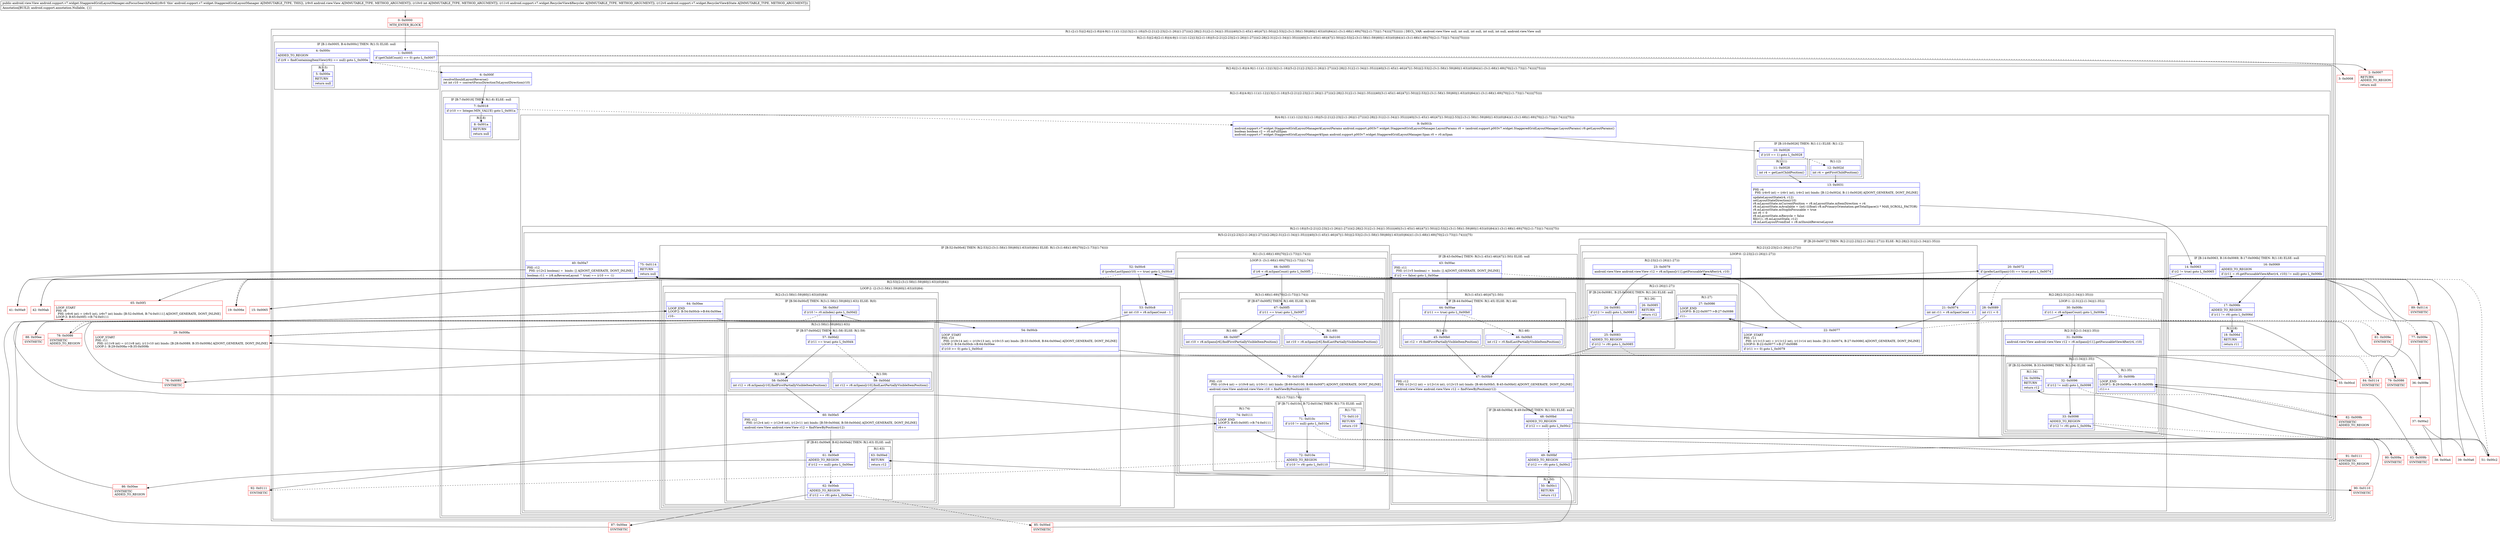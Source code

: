 digraph "CFG forandroid.support.v7.widget.StaggeredGridLayoutManager.onFocusSearchFailed(Landroid\/view\/View;ILandroid\/support\/v7\/widget\/RecyclerView$Recycler;Landroid\/support\/v7\/widget\/RecyclerView$State;)Landroid\/view\/View;" {
subgraph cluster_Region_1265868541 {
label = "R(1:(2:(1:5)|(2:6|(2:(1:8)|(4:9|(1:11)(1:12)|13|(2:(1:18)|(5:(2:21|(2:23|(2:(1:26)|(1:27))))(2:28|(2:31|(2:(1:34)|(1:35))))|40|(3:(1:45)(1:46)|47|(1:50))|(2:53|(2:(3:(1:58)(1:59)|60|(1:63))(0)|64))(1:(3:(1:68)(1:69)|70|(2:(1:73)|(1:74))))|75))))))) | DECL_VAR: android.view.View null, int null, int null, int null, int null, android.view.View null\l";
node [shape=record,color=blue];
subgraph cluster_Region_1129078303 {
label = "R(2:(1:5)|(2:6|(2:(1:8)|(4:9|(1:11)(1:12)|13|(2:(1:18)|(5:(2:21|(2:23|(2:(1:26)|(1:27))))(2:28|(2:31|(2:(1:34)|(1:35))))|40|(3:(1:45)(1:46)|47|(1:50))|(2:53|(2:(3:(1:58)(1:59)|60|(1:63))(0)|64))(1:(3:(1:68)(1:69)|70|(2:(1:73)|(1:74))))|75))))))";
node [shape=record,color=blue];
subgraph cluster_IfRegion_514833842 {
label = "IF [B:1:0x0005, B:4:0x000c] THEN: R(1:5) ELSE: null";
node [shape=record,color=blue];
Node_1 [shape=record,label="{1\:\ 0x0005|if (getChildCount() == 0) goto L_0x0007\l}"];
Node_4 [shape=record,label="{4\:\ 0x000c|ADDED_TO_REGION\l|if ((r9 = findContainingItemView(r9)) == null) goto L_0x000e\l}"];
subgraph cluster_Region_423172117 {
label = "R(1:5)";
node [shape=record,color=blue];
Node_5 [shape=record,label="{5\:\ 0x000e|RETURN\l|return null\l}"];
}
}
subgraph cluster_Region_1539251013 {
label = "R(2:6|(2:(1:8)|(4:9|(1:11)(1:12)|13|(2:(1:18)|(5:(2:21|(2:23|(2:(1:26)|(1:27))))(2:28|(2:31|(2:(1:34)|(1:35))))|40|(3:(1:45)(1:46)|47|(1:50))|(2:53|(2:(3:(1:58)(1:59)|60|(1:63))(0)|64))(1:(3:(1:68)(1:69)|70|(2:(1:73)|(1:74))))|75)))))";
node [shape=record,color=blue];
Node_6 [shape=record,label="{6\:\ 0x000f|resolveShouldLayoutReverse()\lint int r10 = convertFocusDirectionToLayoutDirection(r10)\l}"];
subgraph cluster_Region_1324022201 {
label = "R(2:(1:8)|(4:9|(1:11)(1:12)|13|(2:(1:18)|(5:(2:21|(2:23|(2:(1:26)|(1:27))))(2:28|(2:31|(2:(1:34)|(1:35))))|40|(3:(1:45)(1:46)|47|(1:50))|(2:53|(2:(3:(1:58)(1:59)|60|(1:63))(0)|64))(1:(3:(1:68)(1:69)|70|(2:(1:73)|(1:74))))|75))))";
node [shape=record,color=blue];
subgraph cluster_IfRegion_579113468 {
label = "IF [B:7:0x0018] THEN: R(1:8) ELSE: null";
node [shape=record,color=blue];
Node_7 [shape=record,label="{7\:\ 0x0018|if (r10 == Integer.MIN_VALUE) goto L_0x001a\l}"];
subgraph cluster_Region_1870133981 {
label = "R(1:8)";
node [shape=record,color=blue];
Node_8 [shape=record,label="{8\:\ 0x001a|RETURN\l|return null\l}"];
}
}
subgraph cluster_Region_1267627360 {
label = "R(4:9|(1:11)(1:12)|13|(2:(1:18)|(5:(2:21|(2:23|(2:(1:26)|(1:27))))(2:28|(2:31|(2:(1:34)|(1:35))))|40|(3:(1:45)(1:46)|47|(1:50))|(2:53|(2:(3:(1:58)(1:59)|60|(1:63))(0)|64))(1:(3:(1:68)(1:69)|70|(2:(1:73)|(1:74))))|75)))";
node [shape=record,color=blue];
Node_9 [shape=record,label="{9\:\ 0x001b|android.support.v7.widget.StaggeredGridLayoutManager$LayoutParams android.support.p003v7.widget.StaggeredGridLayoutManager.LayoutParams r0 = (android.support.p003v7.widget.StaggeredGridLayoutManager.LayoutParams) r9.getLayoutParams()\lboolean boolean r2 = r0.mFullSpan\landroid.support.v7.widget.StaggeredGridLayoutManager$Span android.support.p003v7.widget.StaggeredGridLayoutManager.Span r0 = r0.mSpan\l}"];
subgraph cluster_IfRegion_2092839957 {
label = "IF [B:10:0x0026] THEN: R(1:11) ELSE: R(1:12)";
node [shape=record,color=blue];
Node_10 [shape=record,label="{10\:\ 0x0026|if (r10 == 1) goto L_0x0028\l}"];
subgraph cluster_Region_112779286 {
label = "R(1:11)";
node [shape=record,color=blue];
Node_11 [shape=record,label="{11\:\ 0x0028|int r4 = getLastChildPosition()\l}"];
}
subgraph cluster_Region_995100568 {
label = "R(1:12)";
node [shape=record,color=blue];
Node_12 [shape=record,label="{12\:\ 0x002d|int r4 = getFirstChildPosition()\l}"];
}
}
Node_13 [shape=record,label="{13\:\ 0x0031|PHI: r4 \l  PHI: (r4v0 int) = (r4v1 int), (r4v2 int) binds: [B:12:0x002d, B:11:0x0028] A[DONT_GENERATE, DONT_INLINE]\l|updateLayoutState(r4, r12)\lsetLayoutStateDirection(r10)\lr8.mLayoutState.mCurrentPosition = r8.mLayoutState.mItemDirection + r4\lr8.mLayoutState.mAvailable = (int) (((float) r8.mPrimaryOrientation.getTotalSpace()) * MAX_SCROLL_FACTOR)\lr8.mLayoutState.mStopInFocusable = true\lint r6 = 0\lr8.mLayoutState.mRecycle = false\lfill(r11, r8.mLayoutState, r12)\lr8.mLastLayoutFromEnd = r8.mShouldReverseLayout\l}"];
subgraph cluster_Region_215386284 {
label = "R(2:(1:18)|(5:(2:21|(2:23|(2:(1:26)|(1:27))))(2:28|(2:31|(2:(1:34)|(1:35))))|40|(3:(1:45)(1:46)|47|(1:50))|(2:53|(2:(3:(1:58)(1:59)|60|(1:63))(0)|64))(1:(3:(1:68)(1:69)|70|(2:(1:73)|(1:74))))|75))";
node [shape=record,color=blue];
subgraph cluster_IfRegion_1749559911 {
label = "IF [B:14:0x0063, B:16:0x0069, B:17:0x006b] THEN: R(1:18) ELSE: null";
node [shape=record,color=blue];
Node_14 [shape=record,label="{14\:\ 0x0063|if (r2 != true) goto L_0x0065\l}"];
Node_16 [shape=record,label="{16\:\ 0x0069|ADDED_TO_REGION\l|if ((r11 = r0.getFocusableViewAfter(r4, r10)) != null) goto L_0x006b\l}"];
Node_17 [shape=record,label="{17\:\ 0x006b|ADDED_TO_REGION\l|if (r11 != r9) goto L_0x006d\l}"];
subgraph cluster_Region_1568587923 {
label = "R(1:18)";
node [shape=record,color=blue];
Node_18 [shape=record,label="{18\:\ 0x006d|RETURN\l|return r11\l}"];
}
}
subgraph cluster_Region_1920568513 {
label = "R(5:(2:21|(2:23|(2:(1:26)|(1:27))))(2:28|(2:31|(2:(1:34)|(1:35))))|40|(3:(1:45)(1:46)|47|(1:50))|(2:53|(2:(3:(1:58)(1:59)|60|(1:63))(0)|64))(1:(3:(1:68)(1:69)|70|(2:(1:73)|(1:74))))|75)";
node [shape=record,color=blue];
subgraph cluster_IfRegion_1850035683 {
label = "IF [B:20:0x0072] THEN: R(2:21|(2:23|(2:(1:26)|(1:27)))) ELSE: R(2:28|(2:31|(2:(1:34)|(1:35))))";
node [shape=record,color=blue];
Node_20 [shape=record,label="{20\:\ 0x0072|if (preferLastSpan(r10) == true) goto L_0x0074\l}"];
subgraph cluster_Region_1533758958 {
label = "R(2:21|(2:23|(2:(1:26)|(1:27))))";
node [shape=record,color=blue];
Node_21 [shape=record,label="{21\:\ 0x0074|int int r11 = r8.mSpanCount \- 1\l}"];
subgraph cluster_LoopRegion_1314160575 {
label = "LOOP:0: (2:23|(2:(1:26)|(1:27)))";
node [shape=record,color=blue];
Node_22 [shape=record,label="{22\:\ 0x0077|LOOP_START\lPHI: r11 \l  PHI: (r11v13 int) = (r11v12 int), (r11v14 int) binds: [B:21:0x0074, B:27:0x0086] A[DONT_GENERATE, DONT_INLINE]\lLOOP:0: B:22:0x0077\-\>B:27:0x0086\l|if (r11 \>= 0) goto L_0x0079\l}"];
subgraph cluster_Region_1675023010 {
label = "R(2:23|(2:(1:26)|(1:27)))";
node [shape=record,color=blue];
Node_23 [shape=record,label="{23\:\ 0x0079|android.view.View android.view.View r12 = r8.mSpans[r11].getFocusableViewAfter(r4, r10)\l}"];
subgraph cluster_Region_1153490356 {
label = "R(2:(1:26)|(1:27))";
node [shape=record,color=blue];
subgraph cluster_IfRegion_445836241 {
label = "IF [B:24:0x0081, B:25:0x0083] THEN: R(1:26) ELSE: null";
node [shape=record,color=blue];
Node_24 [shape=record,label="{24\:\ 0x0081|if (r12 != null) goto L_0x0083\l}"];
Node_25 [shape=record,label="{25\:\ 0x0083|ADDED_TO_REGION\l|if (r12 != r9) goto L_0x0085\l}"];
subgraph cluster_Region_462934352 {
label = "R(1:26)";
node [shape=record,color=blue];
Node_26 [shape=record,label="{26\:\ 0x0085|RETURN\l|return r12\l}"];
}
}
subgraph cluster_Region_1712566391 {
label = "R(1:27)";
node [shape=record,color=blue];
Node_27 [shape=record,label="{27\:\ 0x0086|LOOP_END\lLOOP:0: B:22:0x0077\-\>B:27:0x0086\l|r11\-\-\l}"];
}
}
}
}
}
subgraph cluster_Region_737333329 {
label = "R(2:28|(2:31|(2:(1:34)|(1:35))))";
node [shape=record,color=blue];
Node_28 [shape=record,label="{28\:\ 0x0089|int r11 = 0\l}"];
subgraph cluster_LoopRegion_128963279 {
label = "LOOP:1: (2:31|(2:(1:34)|(1:35)))";
node [shape=record,color=blue];
Node_30 [shape=record,label="{30\:\ 0x008c|if (r11 \< r8.mSpanCount) goto L_0x008e\l}"];
subgraph cluster_Region_1540067021 {
label = "R(2:31|(2:(1:34)|(1:35)))";
node [shape=record,color=blue];
Node_31 [shape=record,label="{31\:\ 0x008e|android.view.View android.view.View r12 = r8.mSpans[r11].getFocusableViewAfter(r4, r10)\l}"];
subgraph cluster_Region_338786019 {
label = "R(2:(1:34)|(1:35))";
node [shape=record,color=blue];
subgraph cluster_IfRegion_535224635 {
label = "IF [B:32:0x0096, B:33:0x0098] THEN: R(1:34) ELSE: null";
node [shape=record,color=blue];
Node_32 [shape=record,label="{32\:\ 0x0096|if (r12 != null) goto L_0x0098\l}"];
Node_33 [shape=record,label="{33\:\ 0x0098|ADDED_TO_REGION\l|if (r12 != r9) goto L_0x009a\l}"];
subgraph cluster_Region_573299406 {
label = "R(1:34)";
node [shape=record,color=blue];
Node_34 [shape=record,label="{34\:\ 0x009a|RETURN\l|return r12\l}"];
}
}
subgraph cluster_Region_720890799 {
label = "R(1:35)";
node [shape=record,color=blue];
Node_35 [shape=record,label="{35\:\ 0x009b|LOOP_END\lLOOP:1: B:29:0x008a\-\>B:35:0x009b\l|r11++\l}"];
}
}
}
}
}
}
Node_40 [shape=record,label="{40\:\ 0x00a7|PHI: r12 \l  PHI: (r12v2 boolean) =  binds: [] A[DONT_GENERATE, DONT_INLINE]\l|boolean r11 = (r8.mReverseLayout ^ true) == (r10 == \-1)\l}"];
subgraph cluster_IfRegion_1661037194 {
label = "IF [B:43:0x00ac] THEN: R(3:(1:45)(1:46)|47|(1:50)) ELSE: null";
node [shape=record,color=blue];
Node_43 [shape=record,label="{43\:\ 0x00ac|PHI: r11 \l  PHI: (r11v5 boolean) =  binds: [] A[DONT_GENERATE, DONT_INLINE]\l|if (r2 == false) goto L_0x00ae\l}"];
subgraph cluster_Region_38127254 {
label = "R(3:(1:45)(1:46)|47|(1:50))";
node [shape=record,color=blue];
subgraph cluster_IfRegion_709837737 {
label = "IF [B:44:0x00ae] THEN: R(1:45) ELSE: R(1:46)";
node [shape=record,color=blue];
Node_44 [shape=record,label="{44\:\ 0x00ae|if (r11 == true) goto L_0x00b0\l}"];
subgraph cluster_Region_1689988545 {
label = "R(1:45)";
node [shape=record,color=blue];
Node_45 [shape=record,label="{45\:\ 0x00b0|int r12 = r0.findFirstPartiallyVisibleItemPosition()\l}"];
}
subgraph cluster_Region_1520085523 {
label = "R(1:46)";
node [shape=record,color=blue];
Node_46 [shape=record,label="{46\:\ 0x00b5|int r12 = r0.findLastPartiallyVisibleItemPosition()\l}"];
}
}
Node_47 [shape=record,label="{47\:\ 0x00b9|PHI: r12 \l  PHI: (r12v12 int) = (r12v14 int), (r12v15 int) binds: [B:46:0x00b5, B:45:0x00b0] A[DONT_GENERATE, DONT_INLINE]\l|android.view.View android.view.View r12 = findViewByPosition(r12)\l}"];
subgraph cluster_IfRegion_827557081 {
label = "IF [B:48:0x00bd, B:49:0x00bf] THEN: R(1:50) ELSE: null";
node [shape=record,color=blue];
Node_48 [shape=record,label="{48\:\ 0x00bd|ADDED_TO_REGION\l|if (r12 == null) goto L_0x00c2\l}"];
Node_49 [shape=record,label="{49\:\ 0x00bf|ADDED_TO_REGION\l|if (r12 == r9) goto L_0x00c2\l}"];
subgraph cluster_Region_1220518753 {
label = "R(1:50)";
node [shape=record,color=blue];
Node_50 [shape=record,label="{50\:\ 0x00c1|RETURN\l|return r12\l}"];
}
}
}
}
subgraph cluster_IfRegion_915926328 {
label = "IF [B:52:0x00c6] THEN: R(2:53|(2:(3:(1:58)(1:59)|60|(1:63))(0)|64)) ELSE: R(1:(3:(1:68)(1:69)|70|(2:(1:73)|(1:74))))";
node [shape=record,color=blue];
Node_52 [shape=record,label="{52\:\ 0x00c6|if (preferLastSpan(r10) == true) goto L_0x00c8\l}"];
subgraph cluster_Region_1675494924 {
label = "R(2:53|(2:(3:(1:58)(1:59)|60|(1:63))(0)|64))";
node [shape=record,color=blue];
Node_53 [shape=record,label="{53\:\ 0x00c8|int int r10 = r8.mSpanCount \- 1\l}"];
subgraph cluster_LoopRegion_1726262047 {
label = "LOOP:2: (2:(3:(1:58)(1:59)|60|(1:63))(0)|64)";
node [shape=record,color=blue];
Node_54 [shape=record,label="{54\:\ 0x00cb|LOOP_START\lPHI: r10 \l  PHI: (r10v14 int) = (r10v13 int), (r10v15 int) binds: [B:53:0x00c8, B:64:0x00ee] A[DONT_GENERATE, DONT_INLINE]\lLOOP:2: B:54:0x00cb\-\>B:64:0x00ee\l|if (r10 \>= 0) goto L_0x00cd\l}"];
subgraph cluster_Region_555156617 {
label = "R(2:(3:(1:58)(1:59)|60|(1:63))(0)|64)";
node [shape=record,color=blue];
subgraph cluster_IfRegion_1408066133 {
label = "IF [B:56:0x00cf] THEN: R(3:(1:58)(1:59)|60|(1:63)) ELSE: R(0)";
node [shape=record,color=blue];
Node_56 [shape=record,label="{56\:\ 0x00cf|if (r10 != r0.mIndex) goto L_0x00d2\l}"];
subgraph cluster_Region_1687873504 {
label = "R(3:(1:58)(1:59)|60|(1:63))";
node [shape=record,color=blue];
subgraph cluster_IfRegion_1257710108 {
label = "IF [B:57:0x00d2] THEN: R(1:58) ELSE: R(1:59)";
node [shape=record,color=blue];
Node_57 [shape=record,label="{57\:\ 0x00d2|if (r11 == true) goto L_0x00d4\l}"];
subgraph cluster_Region_874025641 {
label = "R(1:58)";
node [shape=record,color=blue];
Node_58 [shape=record,label="{58\:\ 0x00d4|int r12 = r8.mSpans[r10].findFirstPartiallyVisibleItemPosition()\l}"];
}
subgraph cluster_Region_660933696 {
label = "R(1:59)";
node [shape=record,color=blue];
Node_59 [shape=record,label="{59\:\ 0x00dd|int r12 = r8.mSpans[r10].findLastPartiallyVisibleItemPosition()\l}"];
}
}
Node_60 [shape=record,label="{60\:\ 0x00e5|PHI: r12 \l  PHI: (r12v4 int) = (r12v8 int), (r12v11 int) binds: [B:59:0x00dd, B:58:0x00d4] A[DONT_GENERATE, DONT_INLINE]\l|android.view.View android.view.View r12 = findViewByPosition(r12)\l}"];
subgraph cluster_IfRegion_2108724406 {
label = "IF [B:61:0x00e9, B:62:0x00eb] THEN: R(1:63) ELSE: null";
node [shape=record,color=blue];
Node_61 [shape=record,label="{61\:\ 0x00e9|ADDED_TO_REGION\l|if (r12 == null) goto L_0x00ee\l}"];
Node_62 [shape=record,label="{62\:\ 0x00eb|ADDED_TO_REGION\l|if (r12 == r9) goto L_0x00ee\l}"];
subgraph cluster_Region_223202419 {
label = "R(1:63)";
node [shape=record,color=blue];
Node_63 [shape=record,label="{63\:\ 0x00ed|RETURN\l|return r12\l}"];
}
}
}
subgraph cluster_Region_739909409 {
label = "R(0)";
node [shape=record,color=blue];
}
}
Node_64 [shape=record,label="{64\:\ 0x00ee|LOOP_END\lLOOP:2: B:54:0x00cb\-\>B:64:0x00ee\l|r10\-\-\l}"];
}
}
}
subgraph cluster_Region_130758761 {
label = "R(1:(3:(1:68)(1:69)|70|(2:(1:73)|(1:74))))";
node [shape=record,color=blue];
subgraph cluster_LoopRegion_159189216 {
label = "LOOP:3: (3:(1:68)(1:69)|70|(2:(1:73)|(1:74)))";
node [shape=record,color=blue];
Node_66 [shape=record,label="{66\:\ 0x00f3|if (r6 \< r8.mSpanCount) goto L_0x00f5\l}"];
subgraph cluster_Region_1145581302 {
label = "R(3:(1:68)(1:69)|70|(2:(1:73)|(1:74)))";
node [shape=record,color=blue];
subgraph cluster_IfRegion_745868843 {
label = "IF [B:67:0x00f5] THEN: R(1:68) ELSE: R(1:69)";
node [shape=record,color=blue];
Node_67 [shape=record,label="{67\:\ 0x00f5|if (r11 == true) goto L_0x00f7\l}"];
subgraph cluster_Region_183341368 {
label = "R(1:68)";
node [shape=record,color=blue];
Node_68 [shape=record,label="{68\:\ 0x00f7|int r10 = r8.mSpans[r6].findFirstPartiallyVisibleItemPosition()\l}"];
}
subgraph cluster_Region_1259628579 {
label = "R(1:69)";
node [shape=record,color=blue];
Node_69 [shape=record,label="{69\:\ 0x0100|int r10 = r8.mSpans[r6].findLastPartiallyVisibleItemPosition()\l}"];
}
}
Node_70 [shape=record,label="{70\:\ 0x0108|PHI: r10 \l  PHI: (r10v4 int) = (r10v8 int), (r10v11 int) binds: [B:69:0x0100, B:68:0x00f7] A[DONT_GENERATE, DONT_INLINE]\l|android.view.View android.view.View r10 = findViewByPosition(r10)\l}"];
subgraph cluster_Region_1160018009 {
label = "R(2:(1:73)|(1:74))";
node [shape=record,color=blue];
subgraph cluster_IfRegion_348815325 {
label = "IF [B:71:0x010c, B:72:0x010e] THEN: R(1:73) ELSE: null";
node [shape=record,color=blue];
Node_71 [shape=record,label="{71\:\ 0x010c|if (r10 != null) goto L_0x010e\l}"];
Node_72 [shape=record,label="{72\:\ 0x010e|ADDED_TO_REGION\l|if (r10 != r9) goto L_0x0110\l}"];
subgraph cluster_Region_1734232218 {
label = "R(1:73)";
node [shape=record,color=blue];
Node_73 [shape=record,label="{73\:\ 0x0110|RETURN\l|return r10\l}"];
}
}
subgraph cluster_Region_834284624 {
label = "R(1:74)";
node [shape=record,color=blue];
Node_74 [shape=record,label="{74\:\ 0x0111|LOOP_END\lLOOP:3: B:65:0x00f1\-\>B:74:0x0111\l|r6++\l}"];
}
}
}
}
}
}
Node_75 [shape=record,label="{75\:\ 0x0114|RETURN\l|return null\l}"];
}
}
}
}
}
}
}
Node_0 [shape=record,color=red,label="{0\:\ 0x0000|MTH_ENTER_BLOCK\l}"];
Node_2 [shape=record,color=red,label="{2\:\ 0x0007|RETURN\lADDED_TO_REGION\l|return null\l}"];
Node_3 [shape=record,color=red,label="{3\:\ 0x0008}"];
Node_15 [shape=record,color=red,label="{15\:\ 0x0065}"];
Node_19 [shape=record,color=red,label="{19\:\ 0x006e}"];
Node_29 [shape=record,color=red,label="{29\:\ 0x008a|LOOP_START\lPHI: r11 \l  PHI: (r11v9 int) = (r11v8 int), (r11v10 int) binds: [B:28:0x0089, B:35:0x009b] A[DONT_GENERATE, DONT_INLINE]\lLOOP:1: B:29:0x008a\-\>B:35:0x009b\l}"];
Node_36 [shape=record,color=red,label="{36\:\ 0x009e}"];
Node_37 [shape=record,color=red,label="{37\:\ 0x00a2}"];
Node_38 [shape=record,color=red,label="{38\:\ 0x00a4}"];
Node_39 [shape=record,color=red,label="{39\:\ 0x00a6}"];
Node_41 [shape=record,color=red,label="{41\:\ 0x00a9}"];
Node_42 [shape=record,color=red,label="{42\:\ 0x00ab}"];
Node_51 [shape=record,color=red,label="{51\:\ 0x00c2}"];
Node_55 [shape=record,color=red,label="{55\:\ 0x00cd}"];
Node_65 [shape=record,color=red,label="{65\:\ 0x00f1|LOOP_START\lPHI: r6 \l  PHI: (r6v6 int) = (r6v5 int), (r6v7 int) binds: [B:52:0x00c6, B:74:0x0111] A[DONT_GENERATE, DONT_INLINE]\lLOOP:3: B:65:0x00f1\-\>B:74:0x0111\l}"];
Node_76 [shape=record,color=red,label="{76\:\ 0x0085|SYNTHETIC\l}"];
Node_77 [shape=record,color=red,label="{77\:\ 0x009e|SYNTHETIC\l}"];
Node_78 [shape=record,color=red,label="{78\:\ 0x0086|SYNTHETIC\lADDED_TO_REGION\l}"];
Node_79 [shape=record,color=red,label="{79\:\ 0x0086|SYNTHETIC\l}"];
Node_80 [shape=record,color=red,label="{80\:\ 0x009a|SYNTHETIC\l}"];
Node_81 [shape=record,color=red,label="{81\:\ 0x009e|SYNTHETIC\l}"];
Node_82 [shape=record,color=red,label="{82\:\ 0x009b|SYNTHETIC\lADDED_TO_REGION\l}"];
Node_83 [shape=record,color=red,label="{83\:\ 0x009b|SYNTHETIC\l}"];
Node_84 [shape=record,color=red,label="{84\:\ 0x0114|SYNTHETIC\l}"];
Node_85 [shape=record,color=red,label="{85\:\ 0x00ed|SYNTHETIC\l}"];
Node_86 [shape=record,color=red,label="{86\:\ 0x00ee|SYNTHETIC\lADDED_TO_REGION\l}"];
Node_87 [shape=record,color=red,label="{87\:\ 0x00ee|SYNTHETIC\l}"];
Node_88 [shape=record,color=red,label="{88\:\ 0x00ee|SYNTHETIC\l}"];
Node_89 [shape=record,color=red,label="{89\:\ 0x0114|SYNTHETIC\l}"];
Node_90 [shape=record,color=red,label="{90\:\ 0x0110|SYNTHETIC\l}"];
Node_91 [shape=record,color=red,label="{91\:\ 0x0111|SYNTHETIC\lADDED_TO_REGION\l}"];
Node_92 [shape=record,color=red,label="{92\:\ 0x0111|SYNTHETIC\l}"];
MethodNode[shape=record,label="{public android.view.View android.support.v7.widget.StaggeredGridLayoutManager.onFocusSearchFailed((r8v0 'this' android.support.v7.widget.StaggeredGridLayoutManager A[IMMUTABLE_TYPE, THIS]), (r9v0 android.view.View A[IMMUTABLE_TYPE, METHOD_ARGUMENT]), (r10v0 int A[IMMUTABLE_TYPE, METHOD_ARGUMENT]), (r11v0 android.support.v7.widget.RecyclerView$Recycler A[IMMUTABLE_TYPE, METHOD_ARGUMENT]), (r12v0 android.support.v7.widget.RecyclerView$State A[IMMUTABLE_TYPE, METHOD_ARGUMENT]))  | Annotation[BUILD, android.support.annotation.Nullable, \{\}]\l}"];
MethodNode -> Node_0;
Node_1 -> Node_2;
Node_1 -> Node_3[style=dashed];
Node_4 -> Node_5;
Node_4 -> Node_6[style=dashed];
Node_6 -> Node_7;
Node_7 -> Node_8;
Node_7 -> Node_9[style=dashed];
Node_9 -> Node_10;
Node_10 -> Node_11;
Node_10 -> Node_12[style=dashed];
Node_11 -> Node_13;
Node_12 -> Node_13;
Node_13 -> Node_14;
Node_14 -> Node_15;
Node_14 -> Node_19[style=dashed];
Node_16 -> Node_17;
Node_16 -> Node_19[style=dashed];
Node_17 -> Node_18;
Node_17 -> Node_19[style=dashed];
Node_20 -> Node_21;
Node_20 -> Node_28[style=dashed];
Node_21 -> Node_22;
Node_22 -> Node_23;
Node_22 -> Node_77[style=dashed];
Node_23 -> Node_24;
Node_24 -> Node_25;
Node_24 -> Node_78[style=dashed];
Node_25 -> Node_76;
Node_25 -> Node_79[style=dashed];
Node_27 -> Node_22;
Node_28 -> Node_29;
Node_30 -> Node_31;
Node_30 -> Node_81[style=dashed];
Node_31 -> Node_32;
Node_32 -> Node_33;
Node_32 -> Node_82[style=dashed];
Node_33 -> Node_80;
Node_33 -> Node_83[style=dashed];
Node_35 -> Node_29;
Node_40 -> Node_41;
Node_40 -> Node_42;
Node_43 -> Node_44;
Node_43 -> Node_51[style=dashed];
Node_44 -> Node_45;
Node_44 -> Node_46[style=dashed];
Node_45 -> Node_47;
Node_46 -> Node_47;
Node_47 -> Node_48;
Node_48 -> Node_49[style=dashed];
Node_48 -> Node_51;
Node_49 -> Node_50[style=dashed];
Node_49 -> Node_51;
Node_52 -> Node_53;
Node_52 -> Node_65[style=dashed];
Node_53 -> Node_54;
Node_54 -> Node_55;
Node_54 -> Node_84[style=dashed];
Node_56 -> Node_57;
Node_56 -> Node_88[style=dashed];
Node_57 -> Node_58;
Node_57 -> Node_59[style=dashed];
Node_58 -> Node_60;
Node_59 -> Node_60;
Node_60 -> Node_61;
Node_61 -> Node_62[style=dashed];
Node_61 -> Node_86;
Node_62 -> Node_85[style=dashed];
Node_62 -> Node_87;
Node_64 -> Node_54;
Node_66 -> Node_67;
Node_66 -> Node_89[style=dashed];
Node_67 -> Node_68;
Node_67 -> Node_69[style=dashed];
Node_68 -> Node_70;
Node_69 -> Node_70;
Node_70 -> Node_71;
Node_71 -> Node_72;
Node_71 -> Node_91[style=dashed];
Node_72 -> Node_90;
Node_72 -> Node_92[style=dashed];
Node_74 -> Node_65;
Node_0 -> Node_1;
Node_3 -> Node_4;
Node_15 -> Node_16;
Node_19 -> Node_20;
Node_29 -> Node_30;
Node_36 -> Node_37;
Node_37 -> Node_38;
Node_37 -> Node_39;
Node_38 -> Node_40;
Node_39 -> Node_40;
Node_41 -> Node_43;
Node_42 -> Node_43;
Node_51 -> Node_52;
Node_55 -> Node_56;
Node_65 -> Node_66;
Node_76 -> Node_26;
Node_77 -> Node_36;
Node_78 -> Node_27;
Node_79 -> Node_27;
Node_80 -> Node_34;
Node_81 -> Node_36;
Node_82 -> Node_35;
Node_83 -> Node_35;
Node_84 -> Node_75;
Node_85 -> Node_63;
Node_86 -> Node_64;
Node_87 -> Node_64;
Node_88 -> Node_64;
Node_89 -> Node_75;
Node_90 -> Node_73;
Node_91 -> Node_74;
Node_92 -> Node_74;
}

